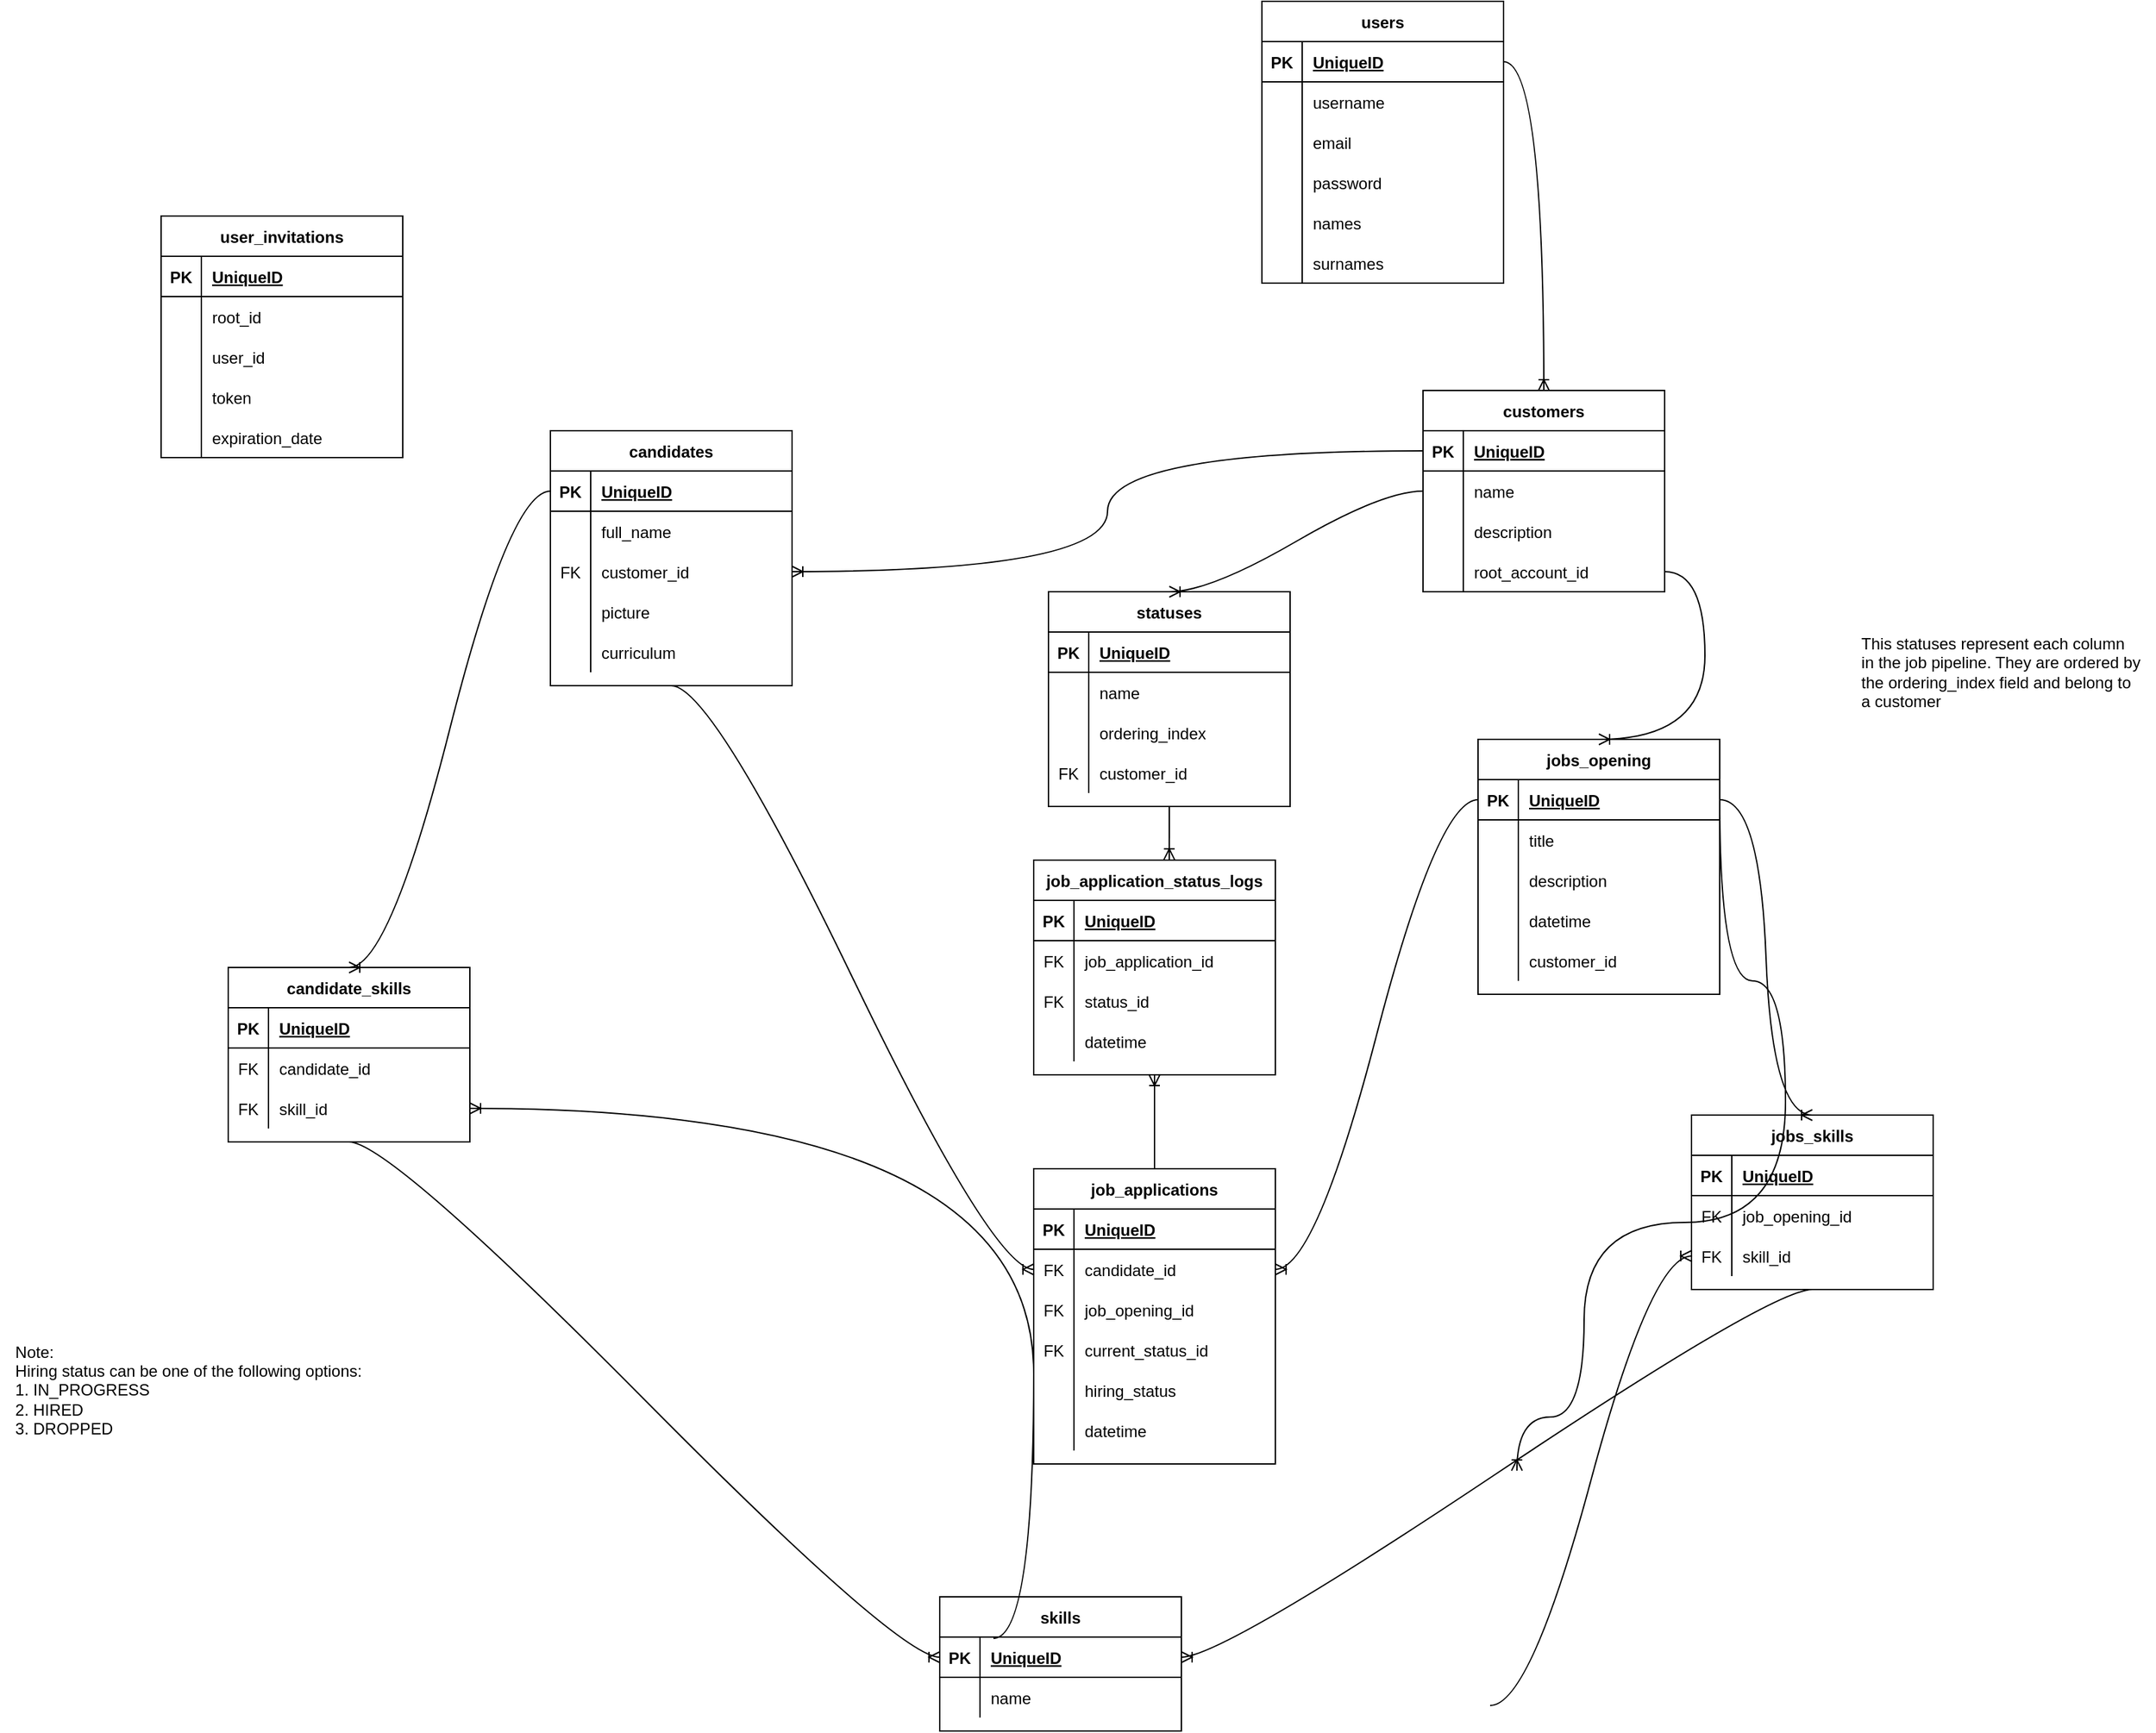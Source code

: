 <mxfile version="20.3.0" type="github">
  <diagram id="C5RBs43oDa-KdzZeNtuy" name="Page-1">
    <mxGraphModel dx="2274" dy="1987" grid="1" gridSize="10" guides="1" tooltips="1" connect="1" arrows="1" fold="1" page="1" pageScale="1" pageWidth="827" pageHeight="1169" math="0" shadow="0">
      <root>
        <mxCell id="WIyWlLk6GJQsqaUBKTNV-0" />
        <mxCell id="WIyWlLk6GJQsqaUBKTNV-1" parent="WIyWlLk6GJQsqaUBKTNV-0" />
        <mxCell id="ST5YyUl0tAmkcKpmR_P2-39" value="jobs_opening" style="shape=table;startSize=30;container=1;collapsible=1;childLayout=tableLayout;fixedRows=1;rowLines=0;fontStyle=1;align=center;resizeLast=1;" parent="WIyWlLk6GJQsqaUBKTNV-1" vertex="1">
          <mxGeometry x="1061" y="530" width="180" height="190" as="geometry" />
        </mxCell>
        <mxCell id="ST5YyUl0tAmkcKpmR_P2-40" value="" style="shape=tableRow;horizontal=0;startSize=0;swimlaneHead=0;swimlaneBody=0;fillColor=none;collapsible=0;dropTarget=0;points=[[0,0.5],[1,0.5]];portConstraint=eastwest;top=0;left=0;right=0;bottom=1;" parent="ST5YyUl0tAmkcKpmR_P2-39" vertex="1">
          <mxGeometry y="30" width="180" height="30" as="geometry" />
        </mxCell>
        <mxCell id="ST5YyUl0tAmkcKpmR_P2-41" value="PK" style="shape=partialRectangle;connectable=0;fillColor=none;top=0;left=0;bottom=0;right=0;fontStyle=1;overflow=hidden;" parent="ST5YyUl0tAmkcKpmR_P2-40" vertex="1">
          <mxGeometry width="30" height="30" as="geometry">
            <mxRectangle width="30" height="30" as="alternateBounds" />
          </mxGeometry>
        </mxCell>
        <mxCell id="ST5YyUl0tAmkcKpmR_P2-42" value="UniqueID" style="shape=partialRectangle;connectable=0;fillColor=none;top=0;left=0;bottom=0;right=0;align=left;spacingLeft=6;fontStyle=5;overflow=hidden;" parent="ST5YyUl0tAmkcKpmR_P2-40" vertex="1">
          <mxGeometry x="30" width="150" height="30" as="geometry">
            <mxRectangle width="150" height="30" as="alternateBounds" />
          </mxGeometry>
        </mxCell>
        <mxCell id="ST5YyUl0tAmkcKpmR_P2-43" value="" style="shape=tableRow;horizontal=0;startSize=0;swimlaneHead=0;swimlaneBody=0;fillColor=none;collapsible=0;dropTarget=0;points=[[0,0.5],[1,0.5]];portConstraint=eastwest;top=0;left=0;right=0;bottom=0;" parent="ST5YyUl0tAmkcKpmR_P2-39" vertex="1">
          <mxGeometry y="60" width="180" height="30" as="geometry" />
        </mxCell>
        <mxCell id="ST5YyUl0tAmkcKpmR_P2-44" value="" style="shape=partialRectangle;connectable=0;fillColor=none;top=0;left=0;bottom=0;right=0;editable=1;overflow=hidden;" parent="ST5YyUl0tAmkcKpmR_P2-43" vertex="1">
          <mxGeometry width="30" height="30" as="geometry">
            <mxRectangle width="30" height="30" as="alternateBounds" />
          </mxGeometry>
        </mxCell>
        <mxCell id="ST5YyUl0tAmkcKpmR_P2-45" value="title" style="shape=partialRectangle;connectable=0;fillColor=none;top=0;left=0;bottom=0;right=0;align=left;spacingLeft=6;overflow=hidden;" parent="ST5YyUl0tAmkcKpmR_P2-43" vertex="1">
          <mxGeometry x="30" width="150" height="30" as="geometry">
            <mxRectangle width="150" height="30" as="alternateBounds" />
          </mxGeometry>
        </mxCell>
        <mxCell id="ST5YyUl0tAmkcKpmR_P2-46" value="" style="shape=tableRow;horizontal=0;startSize=0;swimlaneHead=0;swimlaneBody=0;fillColor=none;collapsible=0;dropTarget=0;points=[[0,0.5],[1,0.5]];portConstraint=eastwest;top=0;left=0;right=0;bottom=0;" parent="ST5YyUl0tAmkcKpmR_P2-39" vertex="1">
          <mxGeometry y="90" width="180" height="30" as="geometry" />
        </mxCell>
        <mxCell id="ST5YyUl0tAmkcKpmR_P2-47" value="" style="shape=partialRectangle;connectable=0;fillColor=none;top=0;left=0;bottom=0;right=0;editable=1;overflow=hidden;" parent="ST5YyUl0tAmkcKpmR_P2-46" vertex="1">
          <mxGeometry width="30" height="30" as="geometry">
            <mxRectangle width="30" height="30" as="alternateBounds" />
          </mxGeometry>
        </mxCell>
        <mxCell id="ST5YyUl0tAmkcKpmR_P2-48" value="description" style="shape=partialRectangle;connectable=0;fillColor=none;top=0;left=0;bottom=0;right=0;align=left;spacingLeft=6;overflow=hidden;" parent="ST5YyUl0tAmkcKpmR_P2-46" vertex="1">
          <mxGeometry x="30" width="150" height="30" as="geometry">
            <mxRectangle width="150" height="30" as="alternateBounds" />
          </mxGeometry>
        </mxCell>
        <mxCell id="ST5YyUl0tAmkcKpmR_P2-49" value="" style="shape=tableRow;horizontal=0;startSize=0;swimlaneHead=0;swimlaneBody=0;fillColor=none;collapsible=0;dropTarget=0;points=[[0,0.5],[1,0.5]];portConstraint=eastwest;top=0;left=0;right=0;bottom=0;" parent="ST5YyUl0tAmkcKpmR_P2-39" vertex="1">
          <mxGeometry y="120" width="180" height="30" as="geometry" />
        </mxCell>
        <mxCell id="ST5YyUl0tAmkcKpmR_P2-50" value="" style="shape=partialRectangle;connectable=0;fillColor=none;top=0;left=0;bottom=0;right=0;editable=1;overflow=hidden;" parent="ST5YyUl0tAmkcKpmR_P2-49" vertex="1">
          <mxGeometry width="30" height="30" as="geometry">
            <mxRectangle width="30" height="30" as="alternateBounds" />
          </mxGeometry>
        </mxCell>
        <mxCell id="ST5YyUl0tAmkcKpmR_P2-51" value="datetime" style="shape=partialRectangle;connectable=0;fillColor=none;top=0;left=0;bottom=0;right=0;align=left;spacingLeft=6;overflow=hidden;" parent="ST5YyUl0tAmkcKpmR_P2-49" vertex="1">
          <mxGeometry x="30" width="150" height="30" as="geometry">
            <mxRectangle width="150" height="30" as="alternateBounds" />
          </mxGeometry>
        </mxCell>
        <mxCell id="Xz0fmVg7ydJ4_tS_oLeI-29" style="shape=tableRow;horizontal=0;startSize=0;swimlaneHead=0;swimlaneBody=0;fillColor=none;collapsible=0;dropTarget=0;points=[[0,0.5],[1,0.5]];portConstraint=eastwest;top=0;left=0;right=0;bottom=0;" vertex="1" parent="ST5YyUl0tAmkcKpmR_P2-39">
          <mxGeometry y="150" width="180" height="30" as="geometry" />
        </mxCell>
        <mxCell id="Xz0fmVg7ydJ4_tS_oLeI-30" style="shape=partialRectangle;connectable=0;fillColor=none;top=0;left=0;bottom=0;right=0;editable=1;overflow=hidden;" vertex="1" parent="Xz0fmVg7ydJ4_tS_oLeI-29">
          <mxGeometry width="30" height="30" as="geometry">
            <mxRectangle width="30" height="30" as="alternateBounds" />
          </mxGeometry>
        </mxCell>
        <mxCell id="Xz0fmVg7ydJ4_tS_oLeI-31" value="customer_id" style="shape=partialRectangle;connectable=0;fillColor=none;top=0;left=0;bottom=0;right=0;align=left;spacingLeft=6;overflow=hidden;" vertex="1" parent="Xz0fmVg7ydJ4_tS_oLeI-29">
          <mxGeometry x="30" width="150" height="30" as="geometry">
            <mxRectangle width="150" height="30" as="alternateBounds" />
          </mxGeometry>
        </mxCell>
        <mxCell id="ST5YyUl0tAmkcKpmR_P2-0" value="users" style="shape=table;startSize=30;container=1;collapsible=1;childLayout=tableLayout;fixedRows=1;rowLines=0;fontStyle=1;align=center;resizeLast=1;" parent="WIyWlLk6GJQsqaUBKTNV-1" vertex="1">
          <mxGeometry x="900" y="-20" width="180" height="210" as="geometry" />
        </mxCell>
        <mxCell id="ST5YyUl0tAmkcKpmR_P2-1" value="" style="shape=tableRow;horizontal=0;startSize=0;swimlaneHead=0;swimlaneBody=0;fillColor=none;collapsible=0;dropTarget=0;points=[[0,0.5],[1,0.5]];portConstraint=eastwest;top=0;left=0;right=0;bottom=1;" parent="ST5YyUl0tAmkcKpmR_P2-0" vertex="1">
          <mxGeometry y="30" width="180" height="30" as="geometry" />
        </mxCell>
        <mxCell id="ST5YyUl0tAmkcKpmR_P2-2" value="PK" style="shape=partialRectangle;connectable=0;fillColor=none;top=0;left=0;bottom=0;right=0;fontStyle=1;overflow=hidden;" parent="ST5YyUl0tAmkcKpmR_P2-1" vertex="1">
          <mxGeometry width="30" height="30" as="geometry">
            <mxRectangle width="30" height="30" as="alternateBounds" />
          </mxGeometry>
        </mxCell>
        <mxCell id="ST5YyUl0tAmkcKpmR_P2-3" value="UniqueID" style="shape=partialRectangle;connectable=0;fillColor=none;top=0;left=0;bottom=0;right=0;align=left;spacingLeft=6;fontStyle=5;overflow=hidden;" parent="ST5YyUl0tAmkcKpmR_P2-1" vertex="1">
          <mxGeometry x="30" width="150" height="30" as="geometry">
            <mxRectangle width="150" height="30" as="alternateBounds" />
          </mxGeometry>
        </mxCell>
        <mxCell id="ST5YyUl0tAmkcKpmR_P2-4" value="" style="shape=tableRow;horizontal=0;startSize=0;swimlaneHead=0;swimlaneBody=0;fillColor=none;collapsible=0;dropTarget=0;points=[[0,0.5],[1,0.5]];portConstraint=eastwest;top=0;left=0;right=0;bottom=0;" parent="ST5YyUl0tAmkcKpmR_P2-0" vertex="1">
          <mxGeometry y="60" width="180" height="30" as="geometry" />
        </mxCell>
        <mxCell id="ST5YyUl0tAmkcKpmR_P2-5" value="" style="shape=partialRectangle;connectable=0;fillColor=none;top=0;left=0;bottom=0;right=0;editable=1;overflow=hidden;" parent="ST5YyUl0tAmkcKpmR_P2-4" vertex="1">
          <mxGeometry width="30" height="30" as="geometry">
            <mxRectangle width="30" height="30" as="alternateBounds" />
          </mxGeometry>
        </mxCell>
        <mxCell id="ST5YyUl0tAmkcKpmR_P2-6" value="username" style="shape=partialRectangle;connectable=0;fillColor=none;top=0;left=0;bottom=0;right=0;align=left;spacingLeft=6;overflow=hidden;" parent="ST5YyUl0tAmkcKpmR_P2-4" vertex="1">
          <mxGeometry x="30" width="150" height="30" as="geometry">
            <mxRectangle width="150" height="30" as="alternateBounds" />
          </mxGeometry>
        </mxCell>
        <mxCell id="ST5YyUl0tAmkcKpmR_P2-7" value="" style="shape=tableRow;horizontal=0;startSize=0;swimlaneHead=0;swimlaneBody=0;fillColor=none;collapsible=0;dropTarget=0;points=[[0,0.5],[1,0.5]];portConstraint=eastwest;top=0;left=0;right=0;bottom=0;" parent="ST5YyUl0tAmkcKpmR_P2-0" vertex="1">
          <mxGeometry y="90" width="180" height="30" as="geometry" />
        </mxCell>
        <mxCell id="ST5YyUl0tAmkcKpmR_P2-8" value="" style="shape=partialRectangle;connectable=0;fillColor=none;top=0;left=0;bottom=0;right=0;editable=1;overflow=hidden;" parent="ST5YyUl0tAmkcKpmR_P2-7" vertex="1">
          <mxGeometry width="30" height="30" as="geometry">
            <mxRectangle width="30" height="30" as="alternateBounds" />
          </mxGeometry>
        </mxCell>
        <mxCell id="ST5YyUl0tAmkcKpmR_P2-9" value="email" style="shape=partialRectangle;connectable=0;fillColor=none;top=0;left=0;bottom=0;right=0;align=left;spacingLeft=6;overflow=hidden;" parent="ST5YyUl0tAmkcKpmR_P2-7" vertex="1">
          <mxGeometry x="30" width="150" height="30" as="geometry">
            <mxRectangle width="150" height="30" as="alternateBounds" />
          </mxGeometry>
        </mxCell>
        <mxCell id="Xz0fmVg7ydJ4_tS_oLeI-63" value="" style="shape=tableRow;horizontal=0;startSize=0;swimlaneHead=0;swimlaneBody=0;fillColor=none;collapsible=0;dropTarget=0;points=[[0,0.5],[1,0.5]];portConstraint=eastwest;top=0;left=0;right=0;bottom=0;" vertex="1" parent="ST5YyUl0tAmkcKpmR_P2-0">
          <mxGeometry y="120" width="180" height="30" as="geometry" />
        </mxCell>
        <mxCell id="Xz0fmVg7ydJ4_tS_oLeI-64" value="" style="shape=partialRectangle;connectable=0;fillColor=none;top=0;left=0;bottom=0;right=0;editable=1;overflow=hidden;" vertex="1" parent="Xz0fmVg7ydJ4_tS_oLeI-63">
          <mxGeometry width="30" height="30" as="geometry">
            <mxRectangle width="30" height="30" as="alternateBounds" />
          </mxGeometry>
        </mxCell>
        <mxCell id="Xz0fmVg7ydJ4_tS_oLeI-65" value="password" style="shape=partialRectangle;connectable=0;fillColor=none;top=0;left=0;bottom=0;right=0;align=left;spacingLeft=6;overflow=hidden;" vertex="1" parent="Xz0fmVg7ydJ4_tS_oLeI-63">
          <mxGeometry x="30" width="150" height="30" as="geometry">
            <mxRectangle width="150" height="30" as="alternateBounds" />
          </mxGeometry>
        </mxCell>
        <mxCell id="ST5YyUl0tAmkcKpmR_P2-10" value="" style="shape=tableRow;horizontal=0;startSize=0;swimlaneHead=0;swimlaneBody=0;fillColor=none;collapsible=0;dropTarget=0;points=[[0,0.5],[1,0.5]];portConstraint=eastwest;top=0;left=0;right=0;bottom=0;" parent="ST5YyUl0tAmkcKpmR_P2-0" vertex="1">
          <mxGeometry y="150" width="180" height="30" as="geometry" />
        </mxCell>
        <mxCell id="ST5YyUl0tAmkcKpmR_P2-11" value="" style="shape=partialRectangle;connectable=0;fillColor=none;top=0;left=0;bottom=0;right=0;editable=1;overflow=hidden;" parent="ST5YyUl0tAmkcKpmR_P2-10" vertex="1">
          <mxGeometry width="30" height="30" as="geometry">
            <mxRectangle width="30" height="30" as="alternateBounds" />
          </mxGeometry>
        </mxCell>
        <mxCell id="ST5YyUl0tAmkcKpmR_P2-12" value="names" style="shape=partialRectangle;connectable=0;fillColor=none;top=0;left=0;bottom=0;right=0;align=left;spacingLeft=6;overflow=hidden;" parent="ST5YyUl0tAmkcKpmR_P2-10" vertex="1">
          <mxGeometry x="30" width="150" height="30" as="geometry">
            <mxRectangle width="150" height="30" as="alternateBounds" />
          </mxGeometry>
        </mxCell>
        <mxCell id="ST5YyUl0tAmkcKpmR_P2-13" value="" style="shape=tableRow;horizontal=0;startSize=0;swimlaneHead=0;swimlaneBody=0;fillColor=none;collapsible=0;dropTarget=0;points=[[0,0.5],[1,0.5]];portConstraint=eastwest;top=0;left=0;right=0;bottom=0;" parent="ST5YyUl0tAmkcKpmR_P2-0" vertex="1">
          <mxGeometry y="180" width="180" height="30" as="geometry" />
        </mxCell>
        <mxCell id="ST5YyUl0tAmkcKpmR_P2-14" value="" style="shape=partialRectangle;connectable=0;fillColor=none;top=0;left=0;bottom=0;right=0;editable=1;overflow=hidden;" parent="ST5YyUl0tAmkcKpmR_P2-13" vertex="1">
          <mxGeometry width="30" height="30" as="geometry">
            <mxRectangle width="30" height="30" as="alternateBounds" />
          </mxGeometry>
        </mxCell>
        <mxCell id="ST5YyUl0tAmkcKpmR_P2-15" value="surnames" style="shape=partialRectangle;connectable=0;fillColor=none;top=0;left=0;bottom=0;right=0;align=left;spacingLeft=6;overflow=hidden;" parent="ST5YyUl0tAmkcKpmR_P2-13" vertex="1">
          <mxGeometry x="30" width="150" height="30" as="geometry">
            <mxRectangle width="150" height="30" as="alternateBounds" />
          </mxGeometry>
        </mxCell>
        <mxCell id="ST5YyUl0tAmkcKpmR_P2-26" value="candidates" style="shape=table;startSize=30;container=1;collapsible=1;childLayout=tableLayout;fixedRows=1;rowLines=0;fontStyle=1;align=center;resizeLast=1;" parent="WIyWlLk6GJQsqaUBKTNV-1" vertex="1">
          <mxGeometry x="370" y="300" width="180" height="190" as="geometry" />
        </mxCell>
        <mxCell id="ST5YyUl0tAmkcKpmR_P2-27" value="" style="shape=tableRow;horizontal=0;startSize=0;swimlaneHead=0;swimlaneBody=0;fillColor=none;collapsible=0;dropTarget=0;points=[[0,0.5],[1,0.5]];portConstraint=eastwest;top=0;left=0;right=0;bottom=1;" parent="ST5YyUl0tAmkcKpmR_P2-26" vertex="1">
          <mxGeometry y="30" width="180" height="30" as="geometry" />
        </mxCell>
        <mxCell id="ST5YyUl0tAmkcKpmR_P2-28" value="PK" style="shape=partialRectangle;connectable=0;fillColor=none;top=0;left=0;bottom=0;right=0;fontStyle=1;overflow=hidden;" parent="ST5YyUl0tAmkcKpmR_P2-27" vertex="1">
          <mxGeometry width="30" height="30" as="geometry">
            <mxRectangle width="30" height="30" as="alternateBounds" />
          </mxGeometry>
        </mxCell>
        <mxCell id="ST5YyUl0tAmkcKpmR_P2-29" value="UniqueID" style="shape=partialRectangle;connectable=0;fillColor=none;top=0;left=0;bottom=0;right=0;align=left;spacingLeft=6;fontStyle=5;overflow=hidden;" parent="ST5YyUl0tAmkcKpmR_P2-27" vertex="1">
          <mxGeometry x="30" width="150" height="30" as="geometry">
            <mxRectangle width="150" height="30" as="alternateBounds" />
          </mxGeometry>
        </mxCell>
        <mxCell id="ST5YyUl0tAmkcKpmR_P2-30" value="" style="shape=tableRow;horizontal=0;startSize=0;swimlaneHead=0;swimlaneBody=0;fillColor=none;collapsible=0;dropTarget=0;points=[[0,0.5],[1,0.5]];portConstraint=eastwest;top=0;left=0;right=0;bottom=0;" parent="ST5YyUl0tAmkcKpmR_P2-26" vertex="1">
          <mxGeometry y="60" width="180" height="30" as="geometry" />
        </mxCell>
        <mxCell id="ST5YyUl0tAmkcKpmR_P2-31" value="" style="shape=partialRectangle;connectable=0;fillColor=none;top=0;left=0;bottom=0;right=0;editable=1;overflow=hidden;" parent="ST5YyUl0tAmkcKpmR_P2-30" vertex="1">
          <mxGeometry width="30" height="30" as="geometry">
            <mxRectangle width="30" height="30" as="alternateBounds" />
          </mxGeometry>
        </mxCell>
        <mxCell id="ST5YyUl0tAmkcKpmR_P2-32" value="full_name" style="shape=partialRectangle;connectable=0;fillColor=none;top=0;left=0;bottom=0;right=0;align=left;spacingLeft=6;overflow=hidden;" parent="ST5YyUl0tAmkcKpmR_P2-30" vertex="1">
          <mxGeometry x="30" width="150" height="30" as="geometry">
            <mxRectangle width="150" height="30" as="alternateBounds" />
          </mxGeometry>
        </mxCell>
        <mxCell id="ST5YyUl0tAmkcKpmR_P2-33" value="" style="shape=tableRow;horizontal=0;startSize=0;swimlaneHead=0;swimlaneBody=0;fillColor=none;collapsible=0;dropTarget=0;points=[[0,0.5],[1,0.5]];portConstraint=eastwest;top=0;left=0;right=0;bottom=0;" parent="ST5YyUl0tAmkcKpmR_P2-26" vertex="1">
          <mxGeometry y="90" width="180" height="30" as="geometry" />
        </mxCell>
        <mxCell id="ST5YyUl0tAmkcKpmR_P2-34" value="FK" style="shape=partialRectangle;connectable=0;fillColor=none;top=0;left=0;bottom=0;right=0;editable=1;overflow=hidden;" parent="ST5YyUl0tAmkcKpmR_P2-33" vertex="1">
          <mxGeometry width="30" height="30" as="geometry">
            <mxRectangle width="30" height="30" as="alternateBounds" />
          </mxGeometry>
        </mxCell>
        <mxCell id="ST5YyUl0tAmkcKpmR_P2-35" value="customer_id" style="shape=partialRectangle;connectable=0;fillColor=none;top=0;left=0;bottom=0;right=0;align=left;spacingLeft=6;overflow=hidden;" parent="ST5YyUl0tAmkcKpmR_P2-33" vertex="1">
          <mxGeometry x="30" width="150" height="30" as="geometry">
            <mxRectangle width="150" height="30" as="alternateBounds" />
          </mxGeometry>
        </mxCell>
        <mxCell id="ST5YyUl0tAmkcKpmR_P2-36" value="" style="shape=tableRow;horizontal=0;startSize=0;swimlaneHead=0;swimlaneBody=0;fillColor=none;collapsible=0;dropTarget=0;points=[[0,0.5],[1,0.5]];portConstraint=eastwest;top=0;left=0;right=0;bottom=0;" parent="ST5YyUl0tAmkcKpmR_P2-26" vertex="1">
          <mxGeometry y="120" width="180" height="30" as="geometry" />
        </mxCell>
        <mxCell id="ST5YyUl0tAmkcKpmR_P2-37" value="" style="shape=partialRectangle;connectable=0;fillColor=none;top=0;left=0;bottom=0;right=0;editable=1;overflow=hidden;" parent="ST5YyUl0tAmkcKpmR_P2-36" vertex="1">
          <mxGeometry width="30" height="30" as="geometry">
            <mxRectangle width="30" height="30" as="alternateBounds" />
          </mxGeometry>
        </mxCell>
        <mxCell id="ST5YyUl0tAmkcKpmR_P2-38" value="picture" style="shape=partialRectangle;connectable=0;fillColor=none;top=0;left=0;bottom=0;right=0;align=left;spacingLeft=6;overflow=hidden;" parent="ST5YyUl0tAmkcKpmR_P2-36" vertex="1">
          <mxGeometry x="30" width="150" height="30" as="geometry">
            <mxRectangle width="150" height="30" as="alternateBounds" />
          </mxGeometry>
        </mxCell>
        <mxCell id="ST5YyUl0tAmkcKpmR_P2-101" value="" style="shape=tableRow;horizontal=0;startSize=0;swimlaneHead=0;swimlaneBody=0;fillColor=none;collapsible=0;dropTarget=0;points=[[0,0.5],[1,0.5]];portConstraint=eastwest;top=0;left=0;right=0;bottom=0;" parent="ST5YyUl0tAmkcKpmR_P2-26" vertex="1">
          <mxGeometry y="150" width="180" height="30" as="geometry" />
        </mxCell>
        <mxCell id="ST5YyUl0tAmkcKpmR_P2-102" value="" style="shape=partialRectangle;connectable=0;fillColor=none;top=0;left=0;bottom=0;right=0;editable=1;overflow=hidden;" parent="ST5YyUl0tAmkcKpmR_P2-101" vertex="1">
          <mxGeometry width="30" height="30" as="geometry">
            <mxRectangle width="30" height="30" as="alternateBounds" />
          </mxGeometry>
        </mxCell>
        <mxCell id="ST5YyUl0tAmkcKpmR_P2-103" value="curriculum" style="shape=partialRectangle;connectable=0;fillColor=none;top=0;left=0;bottom=0;right=0;align=left;spacingLeft=6;overflow=hidden;" parent="ST5YyUl0tAmkcKpmR_P2-101" vertex="1">
          <mxGeometry x="30" width="150" height="30" as="geometry">
            <mxRectangle width="150" height="30" as="alternateBounds" />
          </mxGeometry>
        </mxCell>
        <mxCell id="ST5YyUl0tAmkcKpmR_P2-52" value="statuses" style="shape=table;startSize=30;container=1;collapsible=1;childLayout=tableLayout;fixedRows=1;rowLines=0;fontStyle=1;align=center;resizeLast=1;" parent="WIyWlLk6GJQsqaUBKTNV-1" vertex="1">
          <mxGeometry x="741" y="420" width="180" height="160" as="geometry" />
        </mxCell>
        <mxCell id="ST5YyUl0tAmkcKpmR_P2-53" value="" style="shape=tableRow;horizontal=0;startSize=0;swimlaneHead=0;swimlaneBody=0;fillColor=none;collapsible=0;dropTarget=0;points=[[0,0.5],[1,0.5]];portConstraint=eastwest;top=0;left=0;right=0;bottom=1;" parent="ST5YyUl0tAmkcKpmR_P2-52" vertex="1">
          <mxGeometry y="30" width="180" height="30" as="geometry" />
        </mxCell>
        <mxCell id="ST5YyUl0tAmkcKpmR_P2-54" value="PK" style="shape=partialRectangle;connectable=0;fillColor=none;top=0;left=0;bottom=0;right=0;fontStyle=1;overflow=hidden;" parent="ST5YyUl0tAmkcKpmR_P2-53" vertex="1">
          <mxGeometry width="30" height="30" as="geometry">
            <mxRectangle width="30" height="30" as="alternateBounds" />
          </mxGeometry>
        </mxCell>
        <mxCell id="ST5YyUl0tAmkcKpmR_P2-55" value="UniqueID" style="shape=partialRectangle;connectable=0;fillColor=none;top=0;left=0;bottom=0;right=0;align=left;spacingLeft=6;fontStyle=5;overflow=hidden;" parent="ST5YyUl0tAmkcKpmR_P2-53" vertex="1">
          <mxGeometry x="30" width="150" height="30" as="geometry">
            <mxRectangle width="150" height="30" as="alternateBounds" />
          </mxGeometry>
        </mxCell>
        <mxCell id="ST5YyUl0tAmkcKpmR_P2-56" value="" style="shape=tableRow;horizontal=0;startSize=0;swimlaneHead=0;swimlaneBody=0;fillColor=none;collapsible=0;dropTarget=0;points=[[0,0.5],[1,0.5]];portConstraint=eastwest;top=0;left=0;right=0;bottom=0;" parent="ST5YyUl0tAmkcKpmR_P2-52" vertex="1">
          <mxGeometry y="60" width="180" height="30" as="geometry" />
        </mxCell>
        <mxCell id="ST5YyUl0tAmkcKpmR_P2-57" value="" style="shape=partialRectangle;connectable=0;fillColor=none;top=0;left=0;bottom=0;right=0;editable=1;overflow=hidden;" parent="ST5YyUl0tAmkcKpmR_P2-56" vertex="1">
          <mxGeometry width="30" height="30" as="geometry">
            <mxRectangle width="30" height="30" as="alternateBounds" />
          </mxGeometry>
        </mxCell>
        <mxCell id="ST5YyUl0tAmkcKpmR_P2-58" value="name" style="shape=partialRectangle;connectable=0;fillColor=none;top=0;left=0;bottom=0;right=0;align=left;spacingLeft=6;overflow=hidden;" parent="ST5YyUl0tAmkcKpmR_P2-56" vertex="1">
          <mxGeometry x="30" width="150" height="30" as="geometry">
            <mxRectangle width="150" height="30" as="alternateBounds" />
          </mxGeometry>
        </mxCell>
        <mxCell id="ST5YyUl0tAmkcKpmR_P2-59" value="" style="shape=tableRow;horizontal=0;startSize=0;swimlaneHead=0;swimlaneBody=0;fillColor=none;collapsible=0;dropTarget=0;points=[[0,0.5],[1,0.5]];portConstraint=eastwest;top=0;left=0;right=0;bottom=0;" parent="ST5YyUl0tAmkcKpmR_P2-52" vertex="1">
          <mxGeometry y="90" width="180" height="30" as="geometry" />
        </mxCell>
        <mxCell id="ST5YyUl0tAmkcKpmR_P2-60" value="" style="shape=partialRectangle;connectable=0;fillColor=none;top=0;left=0;bottom=0;right=0;editable=1;overflow=hidden;" parent="ST5YyUl0tAmkcKpmR_P2-59" vertex="1">
          <mxGeometry width="30" height="30" as="geometry">
            <mxRectangle width="30" height="30" as="alternateBounds" />
          </mxGeometry>
        </mxCell>
        <mxCell id="ST5YyUl0tAmkcKpmR_P2-61" value="ordering_index" style="shape=partialRectangle;connectable=0;fillColor=none;top=0;left=0;bottom=0;right=0;align=left;spacingLeft=6;overflow=hidden;" parent="ST5YyUl0tAmkcKpmR_P2-59" vertex="1">
          <mxGeometry x="30" width="150" height="30" as="geometry">
            <mxRectangle width="150" height="30" as="alternateBounds" />
          </mxGeometry>
        </mxCell>
        <mxCell id="ST5YyUl0tAmkcKpmR_P2-62" value="" style="shape=tableRow;horizontal=0;startSize=0;swimlaneHead=0;swimlaneBody=0;fillColor=none;collapsible=0;dropTarget=0;points=[[0,0.5],[1,0.5]];portConstraint=eastwest;top=0;left=0;right=0;bottom=0;" parent="ST5YyUl0tAmkcKpmR_P2-52" vertex="1">
          <mxGeometry y="120" width="180" height="30" as="geometry" />
        </mxCell>
        <mxCell id="ST5YyUl0tAmkcKpmR_P2-63" value="FK" style="shape=partialRectangle;connectable=0;fillColor=none;top=0;left=0;bottom=0;right=0;editable=1;overflow=hidden;" parent="ST5YyUl0tAmkcKpmR_P2-62" vertex="1">
          <mxGeometry width="30" height="30" as="geometry">
            <mxRectangle width="30" height="30" as="alternateBounds" />
          </mxGeometry>
        </mxCell>
        <mxCell id="ST5YyUl0tAmkcKpmR_P2-64" value="customer_id" style="shape=partialRectangle;connectable=0;fillColor=none;top=0;left=0;bottom=0;right=0;align=left;spacingLeft=6;overflow=hidden;" parent="ST5YyUl0tAmkcKpmR_P2-62" vertex="1">
          <mxGeometry x="30" width="150" height="30" as="geometry">
            <mxRectangle width="150" height="30" as="alternateBounds" />
          </mxGeometry>
        </mxCell>
        <mxCell id="ST5YyUl0tAmkcKpmR_P2-65" value="skills" style="shape=table;startSize=30;container=1;collapsible=1;childLayout=tableLayout;fixedRows=1;rowLines=0;fontStyle=1;align=center;resizeLast=1;" parent="WIyWlLk6GJQsqaUBKTNV-1" vertex="1">
          <mxGeometry x="660" y="1169" width="180" height="100" as="geometry" />
        </mxCell>
        <mxCell id="ST5YyUl0tAmkcKpmR_P2-66" value="" style="shape=tableRow;horizontal=0;startSize=0;swimlaneHead=0;swimlaneBody=0;fillColor=none;collapsible=0;dropTarget=0;points=[[0,0.5],[1,0.5]];portConstraint=eastwest;top=0;left=0;right=0;bottom=1;" parent="ST5YyUl0tAmkcKpmR_P2-65" vertex="1">
          <mxGeometry y="30" width="180" height="30" as="geometry" />
        </mxCell>
        <mxCell id="ST5YyUl0tAmkcKpmR_P2-67" value="PK" style="shape=partialRectangle;connectable=0;fillColor=none;top=0;left=0;bottom=0;right=0;fontStyle=1;overflow=hidden;" parent="ST5YyUl0tAmkcKpmR_P2-66" vertex="1">
          <mxGeometry width="30" height="30" as="geometry">
            <mxRectangle width="30" height="30" as="alternateBounds" />
          </mxGeometry>
        </mxCell>
        <mxCell id="ST5YyUl0tAmkcKpmR_P2-68" value="UniqueID" style="shape=partialRectangle;connectable=0;fillColor=none;top=0;left=0;bottom=0;right=0;align=left;spacingLeft=6;fontStyle=5;overflow=hidden;" parent="ST5YyUl0tAmkcKpmR_P2-66" vertex="1">
          <mxGeometry x="30" width="150" height="30" as="geometry">
            <mxRectangle width="150" height="30" as="alternateBounds" />
          </mxGeometry>
        </mxCell>
        <mxCell id="ST5YyUl0tAmkcKpmR_P2-72" value="" style="shape=tableRow;horizontal=0;startSize=0;swimlaneHead=0;swimlaneBody=0;fillColor=none;collapsible=0;dropTarget=0;points=[[0,0.5],[1,0.5]];portConstraint=eastwest;top=0;left=0;right=0;bottom=0;" parent="ST5YyUl0tAmkcKpmR_P2-65" vertex="1">
          <mxGeometry y="60" width="180" height="30" as="geometry" />
        </mxCell>
        <mxCell id="ST5YyUl0tAmkcKpmR_P2-73" value="" style="shape=partialRectangle;connectable=0;fillColor=none;top=0;left=0;bottom=0;right=0;editable=1;overflow=hidden;" parent="ST5YyUl0tAmkcKpmR_P2-72" vertex="1">
          <mxGeometry width="30" height="30" as="geometry">
            <mxRectangle width="30" height="30" as="alternateBounds" />
          </mxGeometry>
        </mxCell>
        <mxCell id="ST5YyUl0tAmkcKpmR_P2-74" value="name" style="shape=partialRectangle;connectable=0;fillColor=none;top=0;left=0;bottom=0;right=0;align=left;spacingLeft=6;overflow=hidden;" parent="ST5YyUl0tAmkcKpmR_P2-72" vertex="1">
          <mxGeometry x="30" width="150" height="30" as="geometry">
            <mxRectangle width="150" height="30" as="alternateBounds" />
          </mxGeometry>
        </mxCell>
        <mxCell id="ST5YyUl0tAmkcKpmR_P2-78" value="customers" style="shape=table;startSize=30;container=1;collapsible=1;childLayout=tableLayout;fixedRows=1;rowLines=0;fontStyle=1;align=center;resizeLast=1;" parent="WIyWlLk6GJQsqaUBKTNV-1" vertex="1">
          <mxGeometry x="1020" y="270" width="180" height="150" as="geometry" />
        </mxCell>
        <mxCell id="ST5YyUl0tAmkcKpmR_P2-79" value="" style="shape=tableRow;horizontal=0;startSize=0;swimlaneHead=0;swimlaneBody=0;fillColor=none;collapsible=0;dropTarget=0;points=[[0,0.5],[1,0.5]];portConstraint=eastwest;top=0;left=0;right=0;bottom=1;" parent="ST5YyUl0tAmkcKpmR_P2-78" vertex="1">
          <mxGeometry y="30" width="180" height="30" as="geometry" />
        </mxCell>
        <mxCell id="ST5YyUl0tAmkcKpmR_P2-80" value="PK" style="shape=partialRectangle;connectable=0;fillColor=none;top=0;left=0;bottom=0;right=0;fontStyle=1;overflow=hidden;" parent="ST5YyUl0tAmkcKpmR_P2-79" vertex="1">
          <mxGeometry width="30" height="30" as="geometry">
            <mxRectangle width="30" height="30" as="alternateBounds" />
          </mxGeometry>
        </mxCell>
        <mxCell id="ST5YyUl0tAmkcKpmR_P2-81" value="UniqueID" style="shape=partialRectangle;connectable=0;fillColor=none;top=0;left=0;bottom=0;right=0;align=left;spacingLeft=6;fontStyle=5;overflow=hidden;" parent="ST5YyUl0tAmkcKpmR_P2-79" vertex="1">
          <mxGeometry x="30" width="150" height="30" as="geometry">
            <mxRectangle width="150" height="30" as="alternateBounds" />
          </mxGeometry>
        </mxCell>
        <mxCell id="ST5YyUl0tAmkcKpmR_P2-82" value="" style="shape=tableRow;horizontal=0;startSize=0;swimlaneHead=0;swimlaneBody=0;fillColor=none;collapsible=0;dropTarget=0;points=[[0,0.5],[1,0.5]];portConstraint=eastwest;top=0;left=0;right=0;bottom=0;" parent="ST5YyUl0tAmkcKpmR_P2-78" vertex="1">
          <mxGeometry y="60" width="180" height="30" as="geometry" />
        </mxCell>
        <mxCell id="ST5YyUl0tAmkcKpmR_P2-83" value="" style="shape=partialRectangle;connectable=0;fillColor=none;top=0;left=0;bottom=0;right=0;editable=1;overflow=hidden;" parent="ST5YyUl0tAmkcKpmR_P2-82" vertex="1">
          <mxGeometry width="30" height="30" as="geometry">
            <mxRectangle width="30" height="30" as="alternateBounds" />
          </mxGeometry>
        </mxCell>
        <mxCell id="ST5YyUl0tAmkcKpmR_P2-84" value="name" style="shape=partialRectangle;connectable=0;fillColor=none;top=0;left=0;bottom=0;right=0;align=left;spacingLeft=6;overflow=hidden;" parent="ST5YyUl0tAmkcKpmR_P2-82" vertex="1">
          <mxGeometry x="30" width="150" height="30" as="geometry">
            <mxRectangle width="150" height="30" as="alternateBounds" />
          </mxGeometry>
        </mxCell>
        <mxCell id="ST5YyUl0tAmkcKpmR_P2-85" value="" style="shape=tableRow;horizontal=0;startSize=0;swimlaneHead=0;swimlaneBody=0;fillColor=none;collapsible=0;dropTarget=0;points=[[0,0.5],[1,0.5]];portConstraint=eastwest;top=0;left=0;right=0;bottom=0;" parent="ST5YyUl0tAmkcKpmR_P2-78" vertex="1">
          <mxGeometry y="90" width="180" height="30" as="geometry" />
        </mxCell>
        <mxCell id="ST5YyUl0tAmkcKpmR_P2-86" value="" style="shape=partialRectangle;connectable=0;fillColor=none;top=0;left=0;bottom=0;right=0;editable=1;overflow=hidden;" parent="ST5YyUl0tAmkcKpmR_P2-85" vertex="1">
          <mxGeometry width="30" height="30" as="geometry">
            <mxRectangle width="30" height="30" as="alternateBounds" />
          </mxGeometry>
        </mxCell>
        <mxCell id="ST5YyUl0tAmkcKpmR_P2-87" value="description" style="shape=partialRectangle;connectable=0;fillColor=none;top=0;left=0;bottom=0;right=0;align=left;spacingLeft=6;overflow=hidden;" parent="ST5YyUl0tAmkcKpmR_P2-85" vertex="1">
          <mxGeometry x="30" width="150" height="30" as="geometry">
            <mxRectangle width="150" height="30" as="alternateBounds" />
          </mxGeometry>
        </mxCell>
        <mxCell id="ST5YyUl0tAmkcKpmR_P2-91" value="" style="shape=tableRow;horizontal=0;startSize=0;swimlaneHead=0;swimlaneBody=0;fillColor=none;collapsible=0;dropTarget=0;points=[[0,0.5],[1,0.5]];portConstraint=eastwest;top=0;left=0;right=0;bottom=0;" parent="ST5YyUl0tAmkcKpmR_P2-78" vertex="1">
          <mxGeometry y="120" width="180" height="30" as="geometry" />
        </mxCell>
        <mxCell id="ST5YyUl0tAmkcKpmR_P2-92" value="" style="shape=partialRectangle;connectable=0;fillColor=none;top=0;left=0;bottom=0;right=0;editable=1;overflow=hidden;" parent="ST5YyUl0tAmkcKpmR_P2-91" vertex="1">
          <mxGeometry width="30" height="30" as="geometry">
            <mxRectangle width="30" height="30" as="alternateBounds" />
          </mxGeometry>
        </mxCell>
        <mxCell id="ST5YyUl0tAmkcKpmR_P2-93" value="root_account_id" style="shape=partialRectangle;connectable=0;fillColor=none;top=0;left=0;bottom=0;right=0;align=left;spacingLeft=6;overflow=hidden;" parent="ST5YyUl0tAmkcKpmR_P2-91" vertex="1">
          <mxGeometry x="30" width="150" height="30" as="geometry">
            <mxRectangle width="150" height="30" as="alternateBounds" />
          </mxGeometry>
        </mxCell>
        <mxCell id="ST5YyUl0tAmkcKpmR_P2-104" value="" style="edgeStyle=orthogonalEdgeStyle;fontSize=12;html=1;endArrow=ERoneToMany;rounded=0;exitX=0;exitY=0.5;exitDx=0;exitDy=0;entryX=1;entryY=0.5;entryDx=0;entryDy=0;curved=1;" parent="WIyWlLk6GJQsqaUBKTNV-1" source="ST5YyUl0tAmkcKpmR_P2-79" target="ST5YyUl0tAmkcKpmR_P2-33" edge="1">
          <mxGeometry width="100" height="100" relative="1" as="geometry">
            <mxPoint x="1000" y="340" as="sourcePoint" />
            <mxPoint x="1000" y="470" as="targetPoint" />
          </mxGeometry>
        </mxCell>
        <mxCell id="ST5YyUl0tAmkcKpmR_P2-108" value="job_application_status_logs" style="shape=table;startSize=30;container=1;collapsible=1;childLayout=tableLayout;fixedRows=1;rowLines=0;fontStyle=1;align=center;resizeLast=1;" parent="WIyWlLk6GJQsqaUBKTNV-1" vertex="1">
          <mxGeometry x="730" y="620" width="180" height="160" as="geometry" />
        </mxCell>
        <mxCell id="ST5YyUl0tAmkcKpmR_P2-109" value="" style="shape=tableRow;horizontal=0;startSize=0;swimlaneHead=0;swimlaneBody=0;fillColor=none;collapsible=0;dropTarget=0;points=[[0,0.5],[1,0.5]];portConstraint=eastwest;top=0;left=0;right=0;bottom=1;" parent="ST5YyUl0tAmkcKpmR_P2-108" vertex="1">
          <mxGeometry y="30" width="180" height="30" as="geometry" />
        </mxCell>
        <mxCell id="ST5YyUl0tAmkcKpmR_P2-110" value="PK" style="shape=partialRectangle;connectable=0;fillColor=none;top=0;left=0;bottom=0;right=0;fontStyle=1;overflow=hidden;" parent="ST5YyUl0tAmkcKpmR_P2-109" vertex="1">
          <mxGeometry width="30" height="30" as="geometry">
            <mxRectangle width="30" height="30" as="alternateBounds" />
          </mxGeometry>
        </mxCell>
        <mxCell id="ST5YyUl0tAmkcKpmR_P2-111" value="UniqueID" style="shape=partialRectangle;connectable=0;fillColor=none;top=0;left=0;bottom=0;right=0;align=left;spacingLeft=6;fontStyle=5;overflow=hidden;" parent="ST5YyUl0tAmkcKpmR_P2-109" vertex="1">
          <mxGeometry x="30" width="150" height="30" as="geometry">
            <mxRectangle width="150" height="30" as="alternateBounds" />
          </mxGeometry>
        </mxCell>
        <mxCell id="ST5YyUl0tAmkcKpmR_P2-112" value="" style="shape=tableRow;horizontal=0;startSize=0;swimlaneHead=0;swimlaneBody=0;fillColor=none;collapsible=0;dropTarget=0;points=[[0,0.5],[1,0.5]];portConstraint=eastwest;top=0;left=0;right=0;bottom=0;" parent="ST5YyUl0tAmkcKpmR_P2-108" vertex="1">
          <mxGeometry y="60" width="180" height="30" as="geometry" />
        </mxCell>
        <mxCell id="ST5YyUl0tAmkcKpmR_P2-113" value="FK" style="shape=partialRectangle;connectable=0;fillColor=none;top=0;left=0;bottom=0;right=0;editable=1;overflow=hidden;" parent="ST5YyUl0tAmkcKpmR_P2-112" vertex="1">
          <mxGeometry width="30" height="30" as="geometry">
            <mxRectangle width="30" height="30" as="alternateBounds" />
          </mxGeometry>
        </mxCell>
        <mxCell id="ST5YyUl0tAmkcKpmR_P2-114" value="job_application_id" style="shape=partialRectangle;connectable=0;fillColor=none;top=0;left=0;bottom=0;right=0;align=left;spacingLeft=6;overflow=hidden;" parent="ST5YyUl0tAmkcKpmR_P2-112" vertex="1">
          <mxGeometry x="30" width="150" height="30" as="geometry">
            <mxRectangle width="150" height="30" as="alternateBounds" />
          </mxGeometry>
        </mxCell>
        <mxCell id="ST5YyUl0tAmkcKpmR_P2-115" value="" style="shape=tableRow;horizontal=0;startSize=0;swimlaneHead=0;swimlaneBody=0;fillColor=none;collapsible=0;dropTarget=0;points=[[0,0.5],[1,0.5]];portConstraint=eastwest;top=0;left=0;right=0;bottom=0;" parent="ST5YyUl0tAmkcKpmR_P2-108" vertex="1">
          <mxGeometry y="90" width="180" height="30" as="geometry" />
        </mxCell>
        <mxCell id="ST5YyUl0tAmkcKpmR_P2-116" value="FK" style="shape=partialRectangle;connectable=0;fillColor=none;top=0;left=0;bottom=0;right=0;editable=1;overflow=hidden;" parent="ST5YyUl0tAmkcKpmR_P2-115" vertex="1">
          <mxGeometry width="30" height="30" as="geometry">
            <mxRectangle width="30" height="30" as="alternateBounds" />
          </mxGeometry>
        </mxCell>
        <mxCell id="ST5YyUl0tAmkcKpmR_P2-117" value="status_id" style="shape=partialRectangle;connectable=0;fillColor=none;top=0;left=0;bottom=0;right=0;align=left;spacingLeft=6;overflow=hidden;" parent="ST5YyUl0tAmkcKpmR_P2-115" vertex="1">
          <mxGeometry x="30" width="150" height="30" as="geometry">
            <mxRectangle width="150" height="30" as="alternateBounds" />
          </mxGeometry>
        </mxCell>
        <mxCell id="ST5YyUl0tAmkcKpmR_P2-118" value="" style="shape=tableRow;horizontal=0;startSize=0;swimlaneHead=0;swimlaneBody=0;fillColor=none;collapsible=0;dropTarget=0;points=[[0,0.5],[1,0.5]];portConstraint=eastwest;top=0;left=0;right=0;bottom=0;" parent="ST5YyUl0tAmkcKpmR_P2-108" vertex="1">
          <mxGeometry y="120" width="180" height="30" as="geometry" />
        </mxCell>
        <mxCell id="ST5YyUl0tAmkcKpmR_P2-119" value="" style="shape=partialRectangle;connectable=0;fillColor=none;top=0;left=0;bottom=0;right=0;editable=1;overflow=hidden;" parent="ST5YyUl0tAmkcKpmR_P2-118" vertex="1">
          <mxGeometry width="30" height="30" as="geometry">
            <mxRectangle width="30" height="30" as="alternateBounds" />
          </mxGeometry>
        </mxCell>
        <mxCell id="ST5YyUl0tAmkcKpmR_P2-120" value="datetime" style="shape=partialRectangle;connectable=0;fillColor=none;top=0;left=0;bottom=0;right=0;align=left;spacingLeft=6;overflow=hidden;" parent="ST5YyUl0tAmkcKpmR_P2-118" vertex="1">
          <mxGeometry x="30" width="150" height="30" as="geometry">
            <mxRectangle width="150" height="30" as="alternateBounds" />
          </mxGeometry>
        </mxCell>
        <mxCell id="ST5YyUl0tAmkcKpmR_P2-130" value="" style="edgeStyle=orthogonalEdgeStyle;fontSize=12;html=1;endArrow=ERoneToMany;rounded=0;exitX=1;exitY=0.5;exitDx=0;exitDy=0;entryX=0.5;entryY=0;entryDx=0;entryDy=0;curved=1;" edge="1" parent="WIyWlLk6GJQsqaUBKTNV-1" source="ST5YyUl0tAmkcKpmR_P2-1" target="ST5YyUl0tAmkcKpmR_P2-78">
          <mxGeometry width="100" height="100" relative="1" as="geometry">
            <mxPoint x="550" y="340" as="sourcePoint" />
            <mxPoint x="950" y="310" as="targetPoint" />
          </mxGeometry>
        </mxCell>
        <mxCell id="Xz0fmVg7ydJ4_tS_oLeI-28" value="&lt;div style=&quot;text-align: left;&quot;&gt;&lt;span style=&quot;background-color: initial;&quot;&gt;Note:&lt;/span&gt;&lt;/div&gt;&lt;div style=&quot;text-align: left;&quot;&gt;&lt;span style=&quot;background-color: initial;&quot;&gt;Hiring status can be one of the following options:&lt;/span&gt;&lt;/div&gt;&lt;div style=&quot;text-align: left;&quot;&gt;&lt;span style=&quot;background-color: initial;&quot;&gt;1. IN_PROGRESS&lt;/span&gt;&lt;/div&gt;&lt;div style=&quot;text-align: left;&quot;&gt;&lt;span style=&quot;background-color: initial;&quot;&gt;2. HIRED&lt;/span&gt;&lt;/div&gt;&lt;div style=&quot;text-align: left;&quot;&gt;&lt;span style=&quot;background-color: initial;&quot;&gt;3. DROPPED&lt;/span&gt;&lt;/div&gt;" style="text;html=1;align=center;verticalAlign=middle;resizable=0;points=[];autosize=1;strokeColor=none;fillColor=none;" vertex="1" parent="WIyWlLk6GJQsqaUBKTNV-1">
          <mxGeometry x="-40" y="970" width="280" height="90" as="geometry" />
        </mxCell>
        <mxCell id="Xz0fmVg7ydJ4_tS_oLeI-32" value="&lt;div style=&quot;text-align: justify;&quot;&gt;&lt;span style=&quot;background-color: initial;&quot;&gt;This statuses represent each column&lt;/span&gt;&lt;/div&gt;&lt;div style=&quot;text-align: justify;&quot;&gt;&lt;span style=&quot;background-color: initial;&quot;&gt;in the job pipeline. They are ordered by&lt;/span&gt;&lt;/div&gt;&lt;div style=&quot;text-align: justify;&quot;&gt;&lt;span style=&quot;background-color: initial;&quot;&gt;the ordering_index field and belong to&lt;/span&gt;&lt;/div&gt;&lt;div style=&quot;text-align: justify;&quot;&gt;&lt;span style=&quot;background-color: initial;&quot;&gt;a customer&lt;/span&gt;&lt;/div&gt;" style="text;html=1;align=center;verticalAlign=middle;resizable=0;points=[];autosize=1;strokeColor=none;fillColor=none;" vertex="1" parent="WIyWlLk6GJQsqaUBKTNV-1">
          <mxGeometry x="1335" y="445" width="230" height="70" as="geometry" />
        </mxCell>
        <mxCell id="Xz0fmVg7ydJ4_tS_oLeI-33" value="jobs_skills" style="shape=table;startSize=30;container=1;collapsible=1;childLayout=tableLayout;fixedRows=1;rowLines=0;fontStyle=1;align=center;resizeLast=1;" vertex="1" parent="WIyWlLk6GJQsqaUBKTNV-1">
          <mxGeometry x="1220" y="810" width="180" height="130" as="geometry" />
        </mxCell>
        <mxCell id="Xz0fmVg7ydJ4_tS_oLeI-34" value="" style="shape=tableRow;horizontal=0;startSize=0;swimlaneHead=0;swimlaneBody=0;fillColor=none;collapsible=0;dropTarget=0;points=[[0,0.5],[1,0.5]];portConstraint=eastwest;top=0;left=0;right=0;bottom=1;" vertex="1" parent="Xz0fmVg7ydJ4_tS_oLeI-33">
          <mxGeometry y="30" width="180" height="30" as="geometry" />
        </mxCell>
        <mxCell id="Xz0fmVg7ydJ4_tS_oLeI-35" value="PK" style="shape=partialRectangle;connectable=0;fillColor=none;top=0;left=0;bottom=0;right=0;fontStyle=1;overflow=hidden;" vertex="1" parent="Xz0fmVg7ydJ4_tS_oLeI-34">
          <mxGeometry width="30" height="30" as="geometry">
            <mxRectangle width="30" height="30" as="alternateBounds" />
          </mxGeometry>
        </mxCell>
        <mxCell id="Xz0fmVg7ydJ4_tS_oLeI-36" value="UniqueID" style="shape=partialRectangle;connectable=0;fillColor=none;top=0;left=0;bottom=0;right=0;align=left;spacingLeft=6;fontStyle=5;overflow=hidden;" vertex="1" parent="Xz0fmVg7ydJ4_tS_oLeI-34">
          <mxGeometry x="30" width="150" height="30" as="geometry">
            <mxRectangle width="150" height="30" as="alternateBounds" />
          </mxGeometry>
        </mxCell>
        <mxCell id="Xz0fmVg7ydJ4_tS_oLeI-40" value="" style="shape=tableRow;horizontal=0;startSize=0;swimlaneHead=0;swimlaneBody=0;fillColor=none;collapsible=0;dropTarget=0;points=[[0,0.5],[1,0.5]];portConstraint=eastwest;top=0;left=0;right=0;bottom=0;" vertex="1" parent="Xz0fmVg7ydJ4_tS_oLeI-33">
          <mxGeometry y="60" width="180" height="30" as="geometry" />
        </mxCell>
        <mxCell id="Xz0fmVg7ydJ4_tS_oLeI-41" value="FK" style="shape=partialRectangle;connectable=0;fillColor=none;top=0;left=0;bottom=0;right=0;editable=1;overflow=hidden;" vertex="1" parent="Xz0fmVg7ydJ4_tS_oLeI-40">
          <mxGeometry width="30" height="30" as="geometry">
            <mxRectangle width="30" height="30" as="alternateBounds" />
          </mxGeometry>
        </mxCell>
        <mxCell id="Xz0fmVg7ydJ4_tS_oLeI-42" value="job_opening_id" style="shape=partialRectangle;connectable=0;fillColor=none;top=0;left=0;bottom=0;right=0;align=left;spacingLeft=6;overflow=hidden;" vertex="1" parent="Xz0fmVg7ydJ4_tS_oLeI-40">
          <mxGeometry x="30" width="150" height="30" as="geometry">
            <mxRectangle width="150" height="30" as="alternateBounds" />
          </mxGeometry>
        </mxCell>
        <mxCell id="Xz0fmVg7ydJ4_tS_oLeI-56" value="" style="shape=tableRow;horizontal=0;startSize=0;swimlaneHead=0;swimlaneBody=0;fillColor=none;collapsible=0;dropTarget=0;points=[[0,0.5],[1,0.5]];portConstraint=eastwest;top=0;left=0;right=0;bottom=0;" vertex="1" parent="Xz0fmVg7ydJ4_tS_oLeI-33">
          <mxGeometry y="90" width="180" height="30" as="geometry" />
        </mxCell>
        <mxCell id="Xz0fmVg7ydJ4_tS_oLeI-57" value="FK" style="shape=partialRectangle;connectable=0;fillColor=none;top=0;left=0;bottom=0;right=0;editable=1;overflow=hidden;" vertex="1" parent="Xz0fmVg7ydJ4_tS_oLeI-56">
          <mxGeometry width="30" height="30" as="geometry">
            <mxRectangle width="30" height="30" as="alternateBounds" />
          </mxGeometry>
        </mxCell>
        <mxCell id="Xz0fmVg7ydJ4_tS_oLeI-58" value="skill_id" style="shape=partialRectangle;connectable=0;fillColor=none;top=0;left=0;bottom=0;right=0;align=left;spacingLeft=6;overflow=hidden;" vertex="1" parent="Xz0fmVg7ydJ4_tS_oLeI-56">
          <mxGeometry x="30" width="150" height="30" as="geometry">
            <mxRectangle width="150" height="30" as="alternateBounds" />
          </mxGeometry>
        </mxCell>
        <mxCell id="Xz0fmVg7ydJ4_tS_oLeI-43" value="candidate_skills" style="shape=table;startSize=30;container=1;collapsible=1;childLayout=tableLayout;fixedRows=1;rowLines=0;fontStyle=1;align=center;resizeLast=1;" vertex="1" parent="WIyWlLk6GJQsqaUBKTNV-1">
          <mxGeometry x="130" y="700" width="180" height="130" as="geometry" />
        </mxCell>
        <mxCell id="Xz0fmVg7ydJ4_tS_oLeI-44" value="" style="shape=tableRow;horizontal=0;startSize=0;swimlaneHead=0;swimlaneBody=0;fillColor=none;collapsible=0;dropTarget=0;points=[[0,0.5],[1,0.5]];portConstraint=eastwest;top=0;left=0;right=0;bottom=1;" vertex="1" parent="Xz0fmVg7ydJ4_tS_oLeI-43">
          <mxGeometry y="30" width="180" height="30" as="geometry" />
        </mxCell>
        <mxCell id="Xz0fmVg7ydJ4_tS_oLeI-45" value="PK" style="shape=partialRectangle;connectable=0;fillColor=none;top=0;left=0;bottom=0;right=0;fontStyle=1;overflow=hidden;" vertex="1" parent="Xz0fmVg7ydJ4_tS_oLeI-44">
          <mxGeometry width="30" height="30" as="geometry">
            <mxRectangle width="30" height="30" as="alternateBounds" />
          </mxGeometry>
        </mxCell>
        <mxCell id="Xz0fmVg7ydJ4_tS_oLeI-46" value="UniqueID" style="shape=partialRectangle;connectable=0;fillColor=none;top=0;left=0;bottom=0;right=0;align=left;spacingLeft=6;fontStyle=5;overflow=hidden;" vertex="1" parent="Xz0fmVg7ydJ4_tS_oLeI-44">
          <mxGeometry x="30" width="150" height="30" as="geometry">
            <mxRectangle width="150" height="30" as="alternateBounds" />
          </mxGeometry>
        </mxCell>
        <mxCell id="Xz0fmVg7ydJ4_tS_oLeI-50" value="" style="shape=tableRow;horizontal=0;startSize=0;swimlaneHead=0;swimlaneBody=0;fillColor=none;collapsible=0;dropTarget=0;points=[[0,0.5],[1,0.5]];portConstraint=eastwest;top=0;left=0;right=0;bottom=0;" vertex="1" parent="Xz0fmVg7ydJ4_tS_oLeI-43">
          <mxGeometry y="60" width="180" height="30" as="geometry" />
        </mxCell>
        <mxCell id="Xz0fmVg7ydJ4_tS_oLeI-51" value="FK" style="shape=partialRectangle;connectable=0;fillColor=none;top=0;left=0;bottom=0;right=0;editable=1;overflow=hidden;" vertex="1" parent="Xz0fmVg7ydJ4_tS_oLeI-50">
          <mxGeometry width="30" height="30" as="geometry">
            <mxRectangle width="30" height="30" as="alternateBounds" />
          </mxGeometry>
        </mxCell>
        <mxCell id="Xz0fmVg7ydJ4_tS_oLeI-52" value="candidate_id" style="shape=partialRectangle;connectable=0;fillColor=none;top=0;left=0;bottom=0;right=0;align=left;spacingLeft=6;overflow=hidden;" vertex="1" parent="Xz0fmVg7ydJ4_tS_oLeI-50">
          <mxGeometry x="30" width="150" height="30" as="geometry">
            <mxRectangle width="150" height="30" as="alternateBounds" />
          </mxGeometry>
        </mxCell>
        <mxCell id="Xz0fmVg7ydJ4_tS_oLeI-53" value="" style="shape=tableRow;horizontal=0;startSize=0;swimlaneHead=0;swimlaneBody=0;fillColor=none;collapsible=0;dropTarget=0;points=[[0,0.5],[1,0.5]];portConstraint=eastwest;top=0;left=0;right=0;bottom=0;" vertex="1" parent="Xz0fmVg7ydJ4_tS_oLeI-43">
          <mxGeometry y="90" width="180" height="30" as="geometry" />
        </mxCell>
        <mxCell id="Xz0fmVg7ydJ4_tS_oLeI-54" value="FK" style="shape=partialRectangle;connectable=0;fillColor=none;top=0;left=0;bottom=0;right=0;editable=1;overflow=hidden;" vertex="1" parent="Xz0fmVg7ydJ4_tS_oLeI-53">
          <mxGeometry width="30" height="30" as="geometry">
            <mxRectangle width="30" height="30" as="alternateBounds" />
          </mxGeometry>
        </mxCell>
        <mxCell id="Xz0fmVg7ydJ4_tS_oLeI-55" value="skill_id" style="shape=partialRectangle;connectable=0;fillColor=none;top=0;left=0;bottom=0;right=0;align=left;spacingLeft=6;overflow=hidden;" vertex="1" parent="Xz0fmVg7ydJ4_tS_oLeI-53">
          <mxGeometry x="30" width="150" height="30" as="geometry">
            <mxRectangle width="150" height="30" as="alternateBounds" />
          </mxGeometry>
        </mxCell>
        <mxCell id="Xz0fmVg7ydJ4_tS_oLeI-62" value="" style="edgeStyle=orthogonalEdgeStyle;fontSize=12;html=1;endArrow=ERoneToMany;rounded=0;exitX=1;exitY=0.5;exitDx=0;exitDy=0;entryX=0;entryY=0.5;entryDx=0;entryDy=0;curved=1;" edge="1" parent="WIyWlLk6GJQsqaUBKTNV-1" source="ST5YyUl0tAmkcKpmR_P2-40" target="Xz0fmVg7ydJ4_tS_oLeI-37">
          <mxGeometry width="100" height="100" relative="1" as="geometry">
            <mxPoint x="1089.94" y="724.97" as="sourcePoint" />
            <mxPoint x="1089.94" y="1074.97" as="targetPoint" />
            <Array as="points">
              <mxPoint x="1241" y="710" />
              <mxPoint x="1290" y="710" />
              <mxPoint x="1290" y="890" />
              <mxPoint x="1140" y="890" />
              <mxPoint x="1140" y="1035" />
            </Array>
          </mxGeometry>
        </mxCell>
        <mxCell id="Xz0fmVg7ydJ4_tS_oLeI-67" value="" style="edgeStyle=entityRelationEdgeStyle;fontSize=12;html=1;endArrow=ERoneToMany;rounded=0;curved=1;entryX=0;entryY=0.5;entryDx=0;entryDy=0;exitX=1.017;exitY=-0.078;exitDx=0;exitDy=0;exitPerimeter=0;" edge="1" parent="WIyWlLk6GJQsqaUBKTNV-1" source="ST5YyUl0tAmkcKpmR_P2-69" target="Xz0fmVg7ydJ4_tS_oLeI-56">
          <mxGeometry width="100" height="100" relative="1" as="geometry">
            <mxPoint x="1070" y="1250" as="sourcePoint" />
            <mxPoint x="1170" y="1150" as="targetPoint" />
          </mxGeometry>
        </mxCell>
        <mxCell id="Xz0fmVg7ydJ4_tS_oLeI-68" value="" style="edgeStyle=entityRelationEdgeStyle;fontSize=12;html=1;endArrow=ERoneToMany;rounded=0;curved=1;entryX=1;entryY=0.5;entryDx=0;entryDy=0;exitX=0;exitY=0.5;exitDx=0;exitDy=0;" edge="1" parent="WIyWlLk6GJQsqaUBKTNV-1" source="ST5YyUl0tAmkcKpmR_P2-69" target="Xz0fmVg7ydJ4_tS_oLeI-53">
          <mxGeometry width="100" height="100" relative="1" as="geometry">
            <mxPoint x="700" y="1200" as="sourcePoint" />
            <mxPoint x="800" y="1100" as="targetPoint" />
          </mxGeometry>
        </mxCell>
        <mxCell id="Xz0fmVg7ydJ4_tS_oLeI-72" value="user_invitations" style="shape=table;startSize=30;container=1;collapsible=1;childLayout=tableLayout;fixedRows=1;rowLines=0;fontStyle=1;align=center;resizeLast=1;" vertex="1" parent="WIyWlLk6GJQsqaUBKTNV-1">
          <mxGeometry x="80" y="140" width="180" height="180" as="geometry" />
        </mxCell>
        <mxCell id="Xz0fmVg7ydJ4_tS_oLeI-73" value="" style="shape=tableRow;horizontal=0;startSize=0;swimlaneHead=0;swimlaneBody=0;fillColor=none;collapsible=0;dropTarget=0;points=[[0,0.5],[1,0.5]];portConstraint=eastwest;top=0;left=0;right=0;bottom=1;" vertex="1" parent="Xz0fmVg7ydJ4_tS_oLeI-72">
          <mxGeometry y="30" width="180" height="30" as="geometry" />
        </mxCell>
        <mxCell id="Xz0fmVg7ydJ4_tS_oLeI-74" value="PK" style="shape=partialRectangle;connectable=0;fillColor=none;top=0;left=0;bottom=0;right=0;fontStyle=1;overflow=hidden;" vertex="1" parent="Xz0fmVg7ydJ4_tS_oLeI-73">
          <mxGeometry width="30" height="30" as="geometry">
            <mxRectangle width="30" height="30" as="alternateBounds" />
          </mxGeometry>
        </mxCell>
        <mxCell id="Xz0fmVg7ydJ4_tS_oLeI-75" value="UniqueID" style="shape=partialRectangle;connectable=0;fillColor=none;top=0;left=0;bottom=0;right=0;align=left;spacingLeft=6;fontStyle=5;overflow=hidden;" vertex="1" parent="Xz0fmVg7ydJ4_tS_oLeI-73">
          <mxGeometry x="30" width="150" height="30" as="geometry">
            <mxRectangle width="150" height="30" as="alternateBounds" />
          </mxGeometry>
        </mxCell>
        <mxCell id="Xz0fmVg7ydJ4_tS_oLeI-76" value="" style="shape=tableRow;horizontal=0;startSize=0;swimlaneHead=0;swimlaneBody=0;fillColor=none;collapsible=0;dropTarget=0;points=[[0,0.5],[1,0.5]];portConstraint=eastwest;top=0;left=0;right=0;bottom=0;" vertex="1" parent="Xz0fmVg7ydJ4_tS_oLeI-72">
          <mxGeometry y="60" width="180" height="30" as="geometry" />
        </mxCell>
        <mxCell id="Xz0fmVg7ydJ4_tS_oLeI-77" value="" style="shape=partialRectangle;connectable=0;fillColor=none;top=0;left=0;bottom=0;right=0;editable=1;overflow=hidden;" vertex="1" parent="Xz0fmVg7ydJ4_tS_oLeI-76">
          <mxGeometry width="30" height="30" as="geometry">
            <mxRectangle width="30" height="30" as="alternateBounds" />
          </mxGeometry>
        </mxCell>
        <mxCell id="Xz0fmVg7ydJ4_tS_oLeI-78" value="root_id" style="shape=partialRectangle;connectable=0;fillColor=none;top=0;left=0;bottom=0;right=0;align=left;spacingLeft=6;overflow=hidden;" vertex="1" parent="Xz0fmVg7ydJ4_tS_oLeI-76">
          <mxGeometry x="30" width="150" height="30" as="geometry">
            <mxRectangle width="150" height="30" as="alternateBounds" />
          </mxGeometry>
        </mxCell>
        <mxCell id="Xz0fmVg7ydJ4_tS_oLeI-79" value="" style="shape=tableRow;horizontal=0;startSize=0;swimlaneHead=0;swimlaneBody=0;fillColor=none;collapsible=0;dropTarget=0;points=[[0,0.5],[1,0.5]];portConstraint=eastwest;top=0;left=0;right=0;bottom=0;" vertex="1" parent="Xz0fmVg7ydJ4_tS_oLeI-72">
          <mxGeometry y="90" width="180" height="30" as="geometry" />
        </mxCell>
        <mxCell id="Xz0fmVg7ydJ4_tS_oLeI-80" value="" style="shape=partialRectangle;connectable=0;fillColor=none;top=0;left=0;bottom=0;right=0;editable=1;overflow=hidden;" vertex="1" parent="Xz0fmVg7ydJ4_tS_oLeI-79">
          <mxGeometry width="30" height="30" as="geometry">
            <mxRectangle width="30" height="30" as="alternateBounds" />
          </mxGeometry>
        </mxCell>
        <mxCell id="Xz0fmVg7ydJ4_tS_oLeI-81" value="user_id" style="shape=partialRectangle;connectable=0;fillColor=none;top=0;left=0;bottom=0;right=0;align=left;spacingLeft=6;overflow=hidden;" vertex="1" parent="Xz0fmVg7ydJ4_tS_oLeI-79">
          <mxGeometry x="30" width="150" height="30" as="geometry">
            <mxRectangle width="150" height="30" as="alternateBounds" />
          </mxGeometry>
        </mxCell>
        <mxCell id="Xz0fmVg7ydJ4_tS_oLeI-82" value="" style="shape=tableRow;horizontal=0;startSize=0;swimlaneHead=0;swimlaneBody=0;fillColor=none;collapsible=0;dropTarget=0;points=[[0,0.5],[1,0.5]];portConstraint=eastwest;top=0;left=0;right=0;bottom=0;" vertex="1" parent="Xz0fmVg7ydJ4_tS_oLeI-72">
          <mxGeometry y="120" width="180" height="30" as="geometry" />
        </mxCell>
        <mxCell id="Xz0fmVg7ydJ4_tS_oLeI-83" value="" style="shape=partialRectangle;connectable=0;fillColor=none;top=0;left=0;bottom=0;right=0;editable=1;overflow=hidden;" vertex="1" parent="Xz0fmVg7ydJ4_tS_oLeI-82">
          <mxGeometry width="30" height="30" as="geometry">
            <mxRectangle width="30" height="30" as="alternateBounds" />
          </mxGeometry>
        </mxCell>
        <mxCell id="Xz0fmVg7ydJ4_tS_oLeI-84" value="token" style="shape=partialRectangle;connectable=0;fillColor=none;top=0;left=0;bottom=0;right=0;align=left;spacingLeft=6;overflow=hidden;" vertex="1" parent="Xz0fmVg7ydJ4_tS_oLeI-82">
          <mxGeometry x="30" width="150" height="30" as="geometry">
            <mxRectangle width="150" height="30" as="alternateBounds" />
          </mxGeometry>
        </mxCell>
        <mxCell id="Xz0fmVg7ydJ4_tS_oLeI-85" value="" style="shape=tableRow;horizontal=0;startSize=0;swimlaneHead=0;swimlaneBody=0;fillColor=none;collapsible=0;dropTarget=0;points=[[0,0.5],[1,0.5]];portConstraint=eastwest;top=0;left=0;right=0;bottom=0;" vertex="1" parent="Xz0fmVg7ydJ4_tS_oLeI-72">
          <mxGeometry y="150" width="180" height="30" as="geometry" />
        </mxCell>
        <mxCell id="Xz0fmVg7ydJ4_tS_oLeI-86" value="" style="shape=partialRectangle;connectable=0;fillColor=none;top=0;left=0;bottom=0;right=0;editable=1;overflow=hidden;" vertex="1" parent="Xz0fmVg7ydJ4_tS_oLeI-85">
          <mxGeometry width="30" height="30" as="geometry">
            <mxRectangle width="30" height="30" as="alternateBounds" />
          </mxGeometry>
        </mxCell>
        <mxCell id="Xz0fmVg7ydJ4_tS_oLeI-87" value="expiration_date" style="shape=partialRectangle;connectable=0;fillColor=none;top=0;left=0;bottom=0;right=0;align=left;spacingLeft=6;overflow=hidden;" vertex="1" parent="Xz0fmVg7ydJ4_tS_oLeI-85">
          <mxGeometry x="30" width="150" height="30" as="geometry">
            <mxRectangle width="150" height="30" as="alternateBounds" />
          </mxGeometry>
        </mxCell>
        <mxCell id="Xz0fmVg7ydJ4_tS_oLeI-94" value="job_applications" style="shape=table;startSize=30;container=1;collapsible=1;childLayout=tableLayout;fixedRows=1;rowLines=0;fontStyle=1;align=center;resizeLast=1;" vertex="1" parent="WIyWlLk6GJQsqaUBKTNV-1">
          <mxGeometry x="730" y="850" width="180" height="220" as="geometry" />
        </mxCell>
        <mxCell id="Xz0fmVg7ydJ4_tS_oLeI-95" value="" style="shape=tableRow;horizontal=0;startSize=0;swimlaneHead=0;swimlaneBody=0;fillColor=none;collapsible=0;dropTarget=0;points=[[0,0.5],[1,0.5]];portConstraint=eastwest;top=0;left=0;right=0;bottom=1;" vertex="1" parent="Xz0fmVg7ydJ4_tS_oLeI-94">
          <mxGeometry y="30" width="180" height="30" as="geometry" />
        </mxCell>
        <mxCell id="Xz0fmVg7ydJ4_tS_oLeI-96" value="PK" style="shape=partialRectangle;connectable=0;fillColor=none;top=0;left=0;bottom=0;right=0;fontStyle=1;overflow=hidden;" vertex="1" parent="Xz0fmVg7ydJ4_tS_oLeI-95">
          <mxGeometry width="30" height="30" as="geometry">
            <mxRectangle width="30" height="30" as="alternateBounds" />
          </mxGeometry>
        </mxCell>
        <mxCell id="Xz0fmVg7ydJ4_tS_oLeI-97" value="UniqueID" style="shape=partialRectangle;connectable=0;fillColor=none;top=0;left=0;bottom=0;right=0;align=left;spacingLeft=6;fontStyle=5;overflow=hidden;" vertex="1" parent="Xz0fmVg7ydJ4_tS_oLeI-95">
          <mxGeometry x="30" width="150" height="30" as="geometry">
            <mxRectangle width="150" height="30" as="alternateBounds" />
          </mxGeometry>
        </mxCell>
        <mxCell id="Xz0fmVg7ydJ4_tS_oLeI-98" value="" style="shape=tableRow;horizontal=0;startSize=0;swimlaneHead=0;swimlaneBody=0;fillColor=none;collapsible=0;dropTarget=0;points=[[0,0.5],[1,0.5]];portConstraint=eastwest;top=0;left=0;right=0;bottom=0;" vertex="1" parent="Xz0fmVg7ydJ4_tS_oLeI-94">
          <mxGeometry y="60" width="180" height="30" as="geometry" />
        </mxCell>
        <mxCell id="Xz0fmVg7ydJ4_tS_oLeI-99" value="FK" style="shape=partialRectangle;connectable=0;fillColor=none;top=0;left=0;bottom=0;right=0;editable=1;overflow=hidden;" vertex="1" parent="Xz0fmVg7ydJ4_tS_oLeI-98">
          <mxGeometry width="30" height="30" as="geometry">
            <mxRectangle width="30" height="30" as="alternateBounds" />
          </mxGeometry>
        </mxCell>
        <mxCell id="Xz0fmVg7ydJ4_tS_oLeI-100" value="candidate_id" style="shape=partialRectangle;connectable=0;fillColor=none;top=0;left=0;bottom=0;right=0;align=left;spacingLeft=6;overflow=hidden;" vertex="1" parent="Xz0fmVg7ydJ4_tS_oLeI-98">
          <mxGeometry x="30" width="150" height="30" as="geometry">
            <mxRectangle width="150" height="30" as="alternateBounds" />
          </mxGeometry>
        </mxCell>
        <mxCell id="Xz0fmVg7ydJ4_tS_oLeI-101" value="" style="shape=tableRow;horizontal=0;startSize=0;swimlaneHead=0;swimlaneBody=0;fillColor=none;collapsible=0;dropTarget=0;points=[[0,0.5],[1,0.5]];portConstraint=eastwest;top=0;left=0;right=0;bottom=0;" vertex="1" parent="Xz0fmVg7ydJ4_tS_oLeI-94">
          <mxGeometry y="90" width="180" height="30" as="geometry" />
        </mxCell>
        <mxCell id="Xz0fmVg7ydJ4_tS_oLeI-102" value="FK" style="shape=partialRectangle;connectable=0;fillColor=none;top=0;left=0;bottom=0;right=0;editable=1;overflow=hidden;" vertex="1" parent="Xz0fmVg7ydJ4_tS_oLeI-101">
          <mxGeometry width="30" height="30" as="geometry">
            <mxRectangle width="30" height="30" as="alternateBounds" />
          </mxGeometry>
        </mxCell>
        <mxCell id="Xz0fmVg7ydJ4_tS_oLeI-103" value="job_opening_id" style="shape=partialRectangle;connectable=0;fillColor=none;top=0;left=0;bottom=0;right=0;align=left;spacingLeft=6;overflow=hidden;" vertex="1" parent="Xz0fmVg7ydJ4_tS_oLeI-101">
          <mxGeometry x="30" width="150" height="30" as="geometry">
            <mxRectangle width="150" height="30" as="alternateBounds" />
          </mxGeometry>
        </mxCell>
        <mxCell id="Xz0fmVg7ydJ4_tS_oLeI-104" value="" style="shape=tableRow;horizontal=0;startSize=0;swimlaneHead=0;swimlaneBody=0;fillColor=none;collapsible=0;dropTarget=0;points=[[0,0.5],[1,0.5]];portConstraint=eastwest;top=0;left=0;right=0;bottom=0;" vertex="1" parent="Xz0fmVg7ydJ4_tS_oLeI-94">
          <mxGeometry y="120" width="180" height="30" as="geometry" />
        </mxCell>
        <mxCell id="Xz0fmVg7ydJ4_tS_oLeI-105" value="FK" style="shape=partialRectangle;connectable=0;fillColor=none;top=0;left=0;bottom=0;right=0;editable=1;overflow=hidden;" vertex="1" parent="Xz0fmVg7ydJ4_tS_oLeI-104">
          <mxGeometry width="30" height="30" as="geometry">
            <mxRectangle width="30" height="30" as="alternateBounds" />
          </mxGeometry>
        </mxCell>
        <mxCell id="Xz0fmVg7ydJ4_tS_oLeI-106" value="current_status_id" style="shape=partialRectangle;connectable=0;fillColor=none;top=0;left=0;bottom=0;right=0;align=left;spacingLeft=6;overflow=hidden;" vertex="1" parent="Xz0fmVg7ydJ4_tS_oLeI-104">
          <mxGeometry x="30" width="150" height="30" as="geometry">
            <mxRectangle width="150" height="30" as="alternateBounds" />
          </mxGeometry>
        </mxCell>
        <mxCell id="Xz0fmVg7ydJ4_tS_oLeI-107" style="shape=tableRow;horizontal=0;startSize=0;swimlaneHead=0;swimlaneBody=0;fillColor=none;collapsible=0;dropTarget=0;points=[[0,0.5],[1,0.5]];portConstraint=eastwest;top=0;left=0;right=0;bottom=0;" vertex="1" parent="Xz0fmVg7ydJ4_tS_oLeI-94">
          <mxGeometry y="150" width="180" height="30" as="geometry" />
        </mxCell>
        <mxCell id="Xz0fmVg7ydJ4_tS_oLeI-108" style="shape=partialRectangle;connectable=0;fillColor=none;top=0;left=0;bottom=0;right=0;editable=1;overflow=hidden;" vertex="1" parent="Xz0fmVg7ydJ4_tS_oLeI-107">
          <mxGeometry width="30" height="30" as="geometry">
            <mxRectangle width="30" height="30" as="alternateBounds" />
          </mxGeometry>
        </mxCell>
        <mxCell id="Xz0fmVg7ydJ4_tS_oLeI-109" value="hiring_status" style="shape=partialRectangle;connectable=0;fillColor=none;top=0;left=0;bottom=0;right=0;align=left;spacingLeft=6;overflow=hidden;" vertex="1" parent="Xz0fmVg7ydJ4_tS_oLeI-107">
          <mxGeometry x="30" width="150" height="30" as="geometry">
            <mxRectangle width="150" height="30" as="alternateBounds" />
          </mxGeometry>
        </mxCell>
        <mxCell id="Xz0fmVg7ydJ4_tS_oLeI-110" style="shape=tableRow;horizontal=0;startSize=0;swimlaneHead=0;swimlaneBody=0;fillColor=none;collapsible=0;dropTarget=0;points=[[0,0.5],[1,0.5]];portConstraint=eastwest;top=0;left=0;right=0;bottom=0;" vertex="1" parent="Xz0fmVg7ydJ4_tS_oLeI-94">
          <mxGeometry y="180" width="180" height="30" as="geometry" />
        </mxCell>
        <mxCell id="Xz0fmVg7ydJ4_tS_oLeI-111" style="shape=partialRectangle;connectable=0;fillColor=none;top=0;left=0;bottom=0;right=0;editable=1;overflow=hidden;" vertex="1" parent="Xz0fmVg7ydJ4_tS_oLeI-110">
          <mxGeometry width="30" height="30" as="geometry">
            <mxRectangle width="30" height="30" as="alternateBounds" />
          </mxGeometry>
        </mxCell>
        <mxCell id="Xz0fmVg7ydJ4_tS_oLeI-112" value="datetime" style="shape=partialRectangle;connectable=0;fillColor=none;top=0;left=0;bottom=0;right=0;align=left;spacingLeft=6;overflow=hidden;" vertex="1" parent="Xz0fmVg7ydJ4_tS_oLeI-110">
          <mxGeometry x="30" width="150" height="30" as="geometry">
            <mxRectangle width="150" height="30" as="alternateBounds" />
          </mxGeometry>
        </mxCell>
        <mxCell id="Xz0fmVg7ydJ4_tS_oLeI-113" value="" style="edgeStyle=entityRelationEdgeStyle;fontSize=12;html=1;endArrow=ERoneToMany;rounded=0;curved=1;entryX=1;entryY=0.5;entryDx=0;entryDy=0;" edge="1" parent="WIyWlLk6GJQsqaUBKTNV-1" source="ST5YyUl0tAmkcKpmR_P2-40" target="Xz0fmVg7ydJ4_tS_oLeI-98">
          <mxGeometry width="100" height="100" relative="1" as="geometry">
            <mxPoint x="1080" y="750" as="sourcePoint" />
            <mxPoint x="1150" y="805" as="targetPoint" />
          </mxGeometry>
        </mxCell>
        <mxCell id="Xz0fmVg7ydJ4_tS_oLeI-114" value="" style="edgeStyle=entityRelationEdgeStyle;fontSize=12;html=1;endArrow=ERoneToMany;rounded=0;curved=1;entryX=0;entryY=0.5;entryDx=0;entryDy=0;exitX=0.5;exitY=1;exitDx=0;exitDy=0;" edge="1" parent="WIyWlLk6GJQsqaUBKTNV-1" source="ST5YyUl0tAmkcKpmR_P2-26" target="Xz0fmVg7ydJ4_tS_oLeI-98">
          <mxGeometry width="100" height="100" relative="1" as="geometry">
            <mxPoint x="610" y="940" as="sourcePoint" />
            <mxPoint x="710" y="840" as="targetPoint" />
          </mxGeometry>
        </mxCell>
        <mxCell id="Xz0fmVg7ydJ4_tS_oLeI-115" value="" style="edgeStyle=entityRelationEdgeStyle;fontSize=12;html=1;endArrow=ERoneToMany;rounded=0;curved=1;entryX=0.5;entryY=0;entryDx=0;entryDy=0;exitX=1;exitY=0.5;exitDx=0;exitDy=0;" edge="1" parent="WIyWlLk6GJQsqaUBKTNV-1" source="ST5YyUl0tAmkcKpmR_P2-40" target="Xz0fmVg7ydJ4_tS_oLeI-33">
          <mxGeometry width="100" height="100" relative="1" as="geometry">
            <mxPoint x="1210" y="820" as="sourcePoint" />
            <mxPoint x="1310" y="720" as="targetPoint" />
          </mxGeometry>
        </mxCell>
        <mxCell id="Xz0fmVg7ydJ4_tS_oLeI-116" value="" style="edgeStyle=entityRelationEdgeStyle;fontSize=12;html=1;endArrow=ERoneToMany;rounded=0;curved=1;entryX=0.5;entryY=0;entryDx=0;entryDy=0;exitX=0;exitY=0.5;exitDx=0;exitDy=0;" edge="1" parent="WIyWlLk6GJQsqaUBKTNV-1" source="ST5YyUl0tAmkcKpmR_P2-27" target="Xz0fmVg7ydJ4_tS_oLeI-43">
          <mxGeometry width="100" height="100" relative="1" as="geometry">
            <mxPoint x="180" y="610" as="sourcePoint" />
            <mxPoint x="280" y="510" as="targetPoint" />
          </mxGeometry>
        </mxCell>
        <mxCell id="Xz0fmVg7ydJ4_tS_oLeI-117" value="" style="edgeStyle=entityRelationEdgeStyle;fontSize=12;html=1;endArrow=ERoneToMany;rounded=0;curved=1;exitX=0.5;exitY=1;exitDx=0;exitDy=0;" edge="1" parent="WIyWlLk6GJQsqaUBKTNV-1" source="Xz0fmVg7ydJ4_tS_oLeI-43" target="ST5YyUl0tAmkcKpmR_P2-66">
          <mxGeometry width="100" height="100" relative="1" as="geometry">
            <mxPoint x="350" y="1070" as="sourcePoint" />
            <mxPoint x="450" y="970" as="targetPoint" />
          </mxGeometry>
        </mxCell>
        <mxCell id="Xz0fmVg7ydJ4_tS_oLeI-118" value="" style="edgeStyle=entityRelationEdgeStyle;fontSize=12;html=1;endArrow=ERoneToMany;rounded=0;curved=1;entryX=1;entryY=0.5;entryDx=0;entryDy=0;exitX=0.5;exitY=1;exitDx=0;exitDy=0;" edge="1" parent="WIyWlLk6GJQsqaUBKTNV-1" source="Xz0fmVg7ydJ4_tS_oLeI-33" target="ST5YyUl0tAmkcKpmR_P2-66">
          <mxGeometry width="100" height="100" relative="1" as="geometry">
            <mxPoint x="980" y="1290" as="sourcePoint" />
            <mxPoint x="1080" y="1190" as="targetPoint" />
          </mxGeometry>
        </mxCell>
        <mxCell id="Xz0fmVg7ydJ4_tS_oLeI-119" value="" style="edgeStyle=entityRelationEdgeStyle;fontSize=12;html=1;endArrow=ERoneToMany;rounded=0;curved=1;entryX=0.5;entryY=0;entryDx=0;entryDy=0;" edge="1" parent="WIyWlLk6GJQsqaUBKTNV-1" source="ST5YyUl0tAmkcKpmR_P2-91" target="ST5YyUl0tAmkcKpmR_P2-39">
          <mxGeometry width="100" height="100" relative="1" as="geometry">
            <mxPoint x="910" y="550" as="sourcePoint" />
            <mxPoint x="1010" y="450" as="targetPoint" />
          </mxGeometry>
        </mxCell>
        <mxCell id="Xz0fmVg7ydJ4_tS_oLeI-120" value="" style="edgeStyle=entityRelationEdgeStyle;fontSize=12;html=1;endArrow=ERoneToMany;rounded=0;curved=1;entryX=0.5;entryY=0;entryDx=0;entryDy=0;exitX=0;exitY=0.5;exitDx=0;exitDy=0;" edge="1" parent="WIyWlLk6GJQsqaUBKTNV-1" source="ST5YyUl0tAmkcKpmR_P2-82" target="ST5YyUl0tAmkcKpmR_P2-52">
          <mxGeometry width="100" height="100" relative="1" as="geometry">
            <mxPoint x="890" y="490" as="sourcePoint" />
            <mxPoint x="990" y="390" as="targetPoint" />
          </mxGeometry>
        </mxCell>
        <mxCell id="Xz0fmVg7ydJ4_tS_oLeI-121" value="" style="fontSize=12;html=1;endArrow=ERoneToMany;rounded=0;exitX=0.5;exitY=0;exitDx=0;exitDy=0;entryX=0.5;entryY=1;entryDx=0;entryDy=0;" edge="1" parent="WIyWlLk6GJQsqaUBKTNV-1" source="Xz0fmVg7ydJ4_tS_oLeI-94" target="ST5YyUl0tAmkcKpmR_P2-108">
          <mxGeometry width="100" height="100" relative="1" as="geometry">
            <mxPoint x="790" y="830" as="sourcePoint" />
            <mxPoint x="890" y="730" as="targetPoint" />
          </mxGeometry>
        </mxCell>
        <mxCell id="Xz0fmVg7ydJ4_tS_oLeI-122" value="" style="fontSize=12;html=1;endArrow=ERoneToMany;rounded=0;entryX=0.561;entryY=-0.002;entryDx=0;entryDy=0;entryPerimeter=0;exitX=0.5;exitY=1;exitDx=0;exitDy=0;" edge="1" parent="WIyWlLk6GJQsqaUBKTNV-1" source="ST5YyUl0tAmkcKpmR_P2-52" target="ST5YyUl0tAmkcKpmR_P2-108">
          <mxGeometry width="100" height="100" relative="1" as="geometry">
            <mxPoint x="870" y="710" as="sourcePoint" />
            <mxPoint x="970" y="610" as="targetPoint" />
          </mxGeometry>
        </mxCell>
      </root>
    </mxGraphModel>
  </diagram>
</mxfile>
